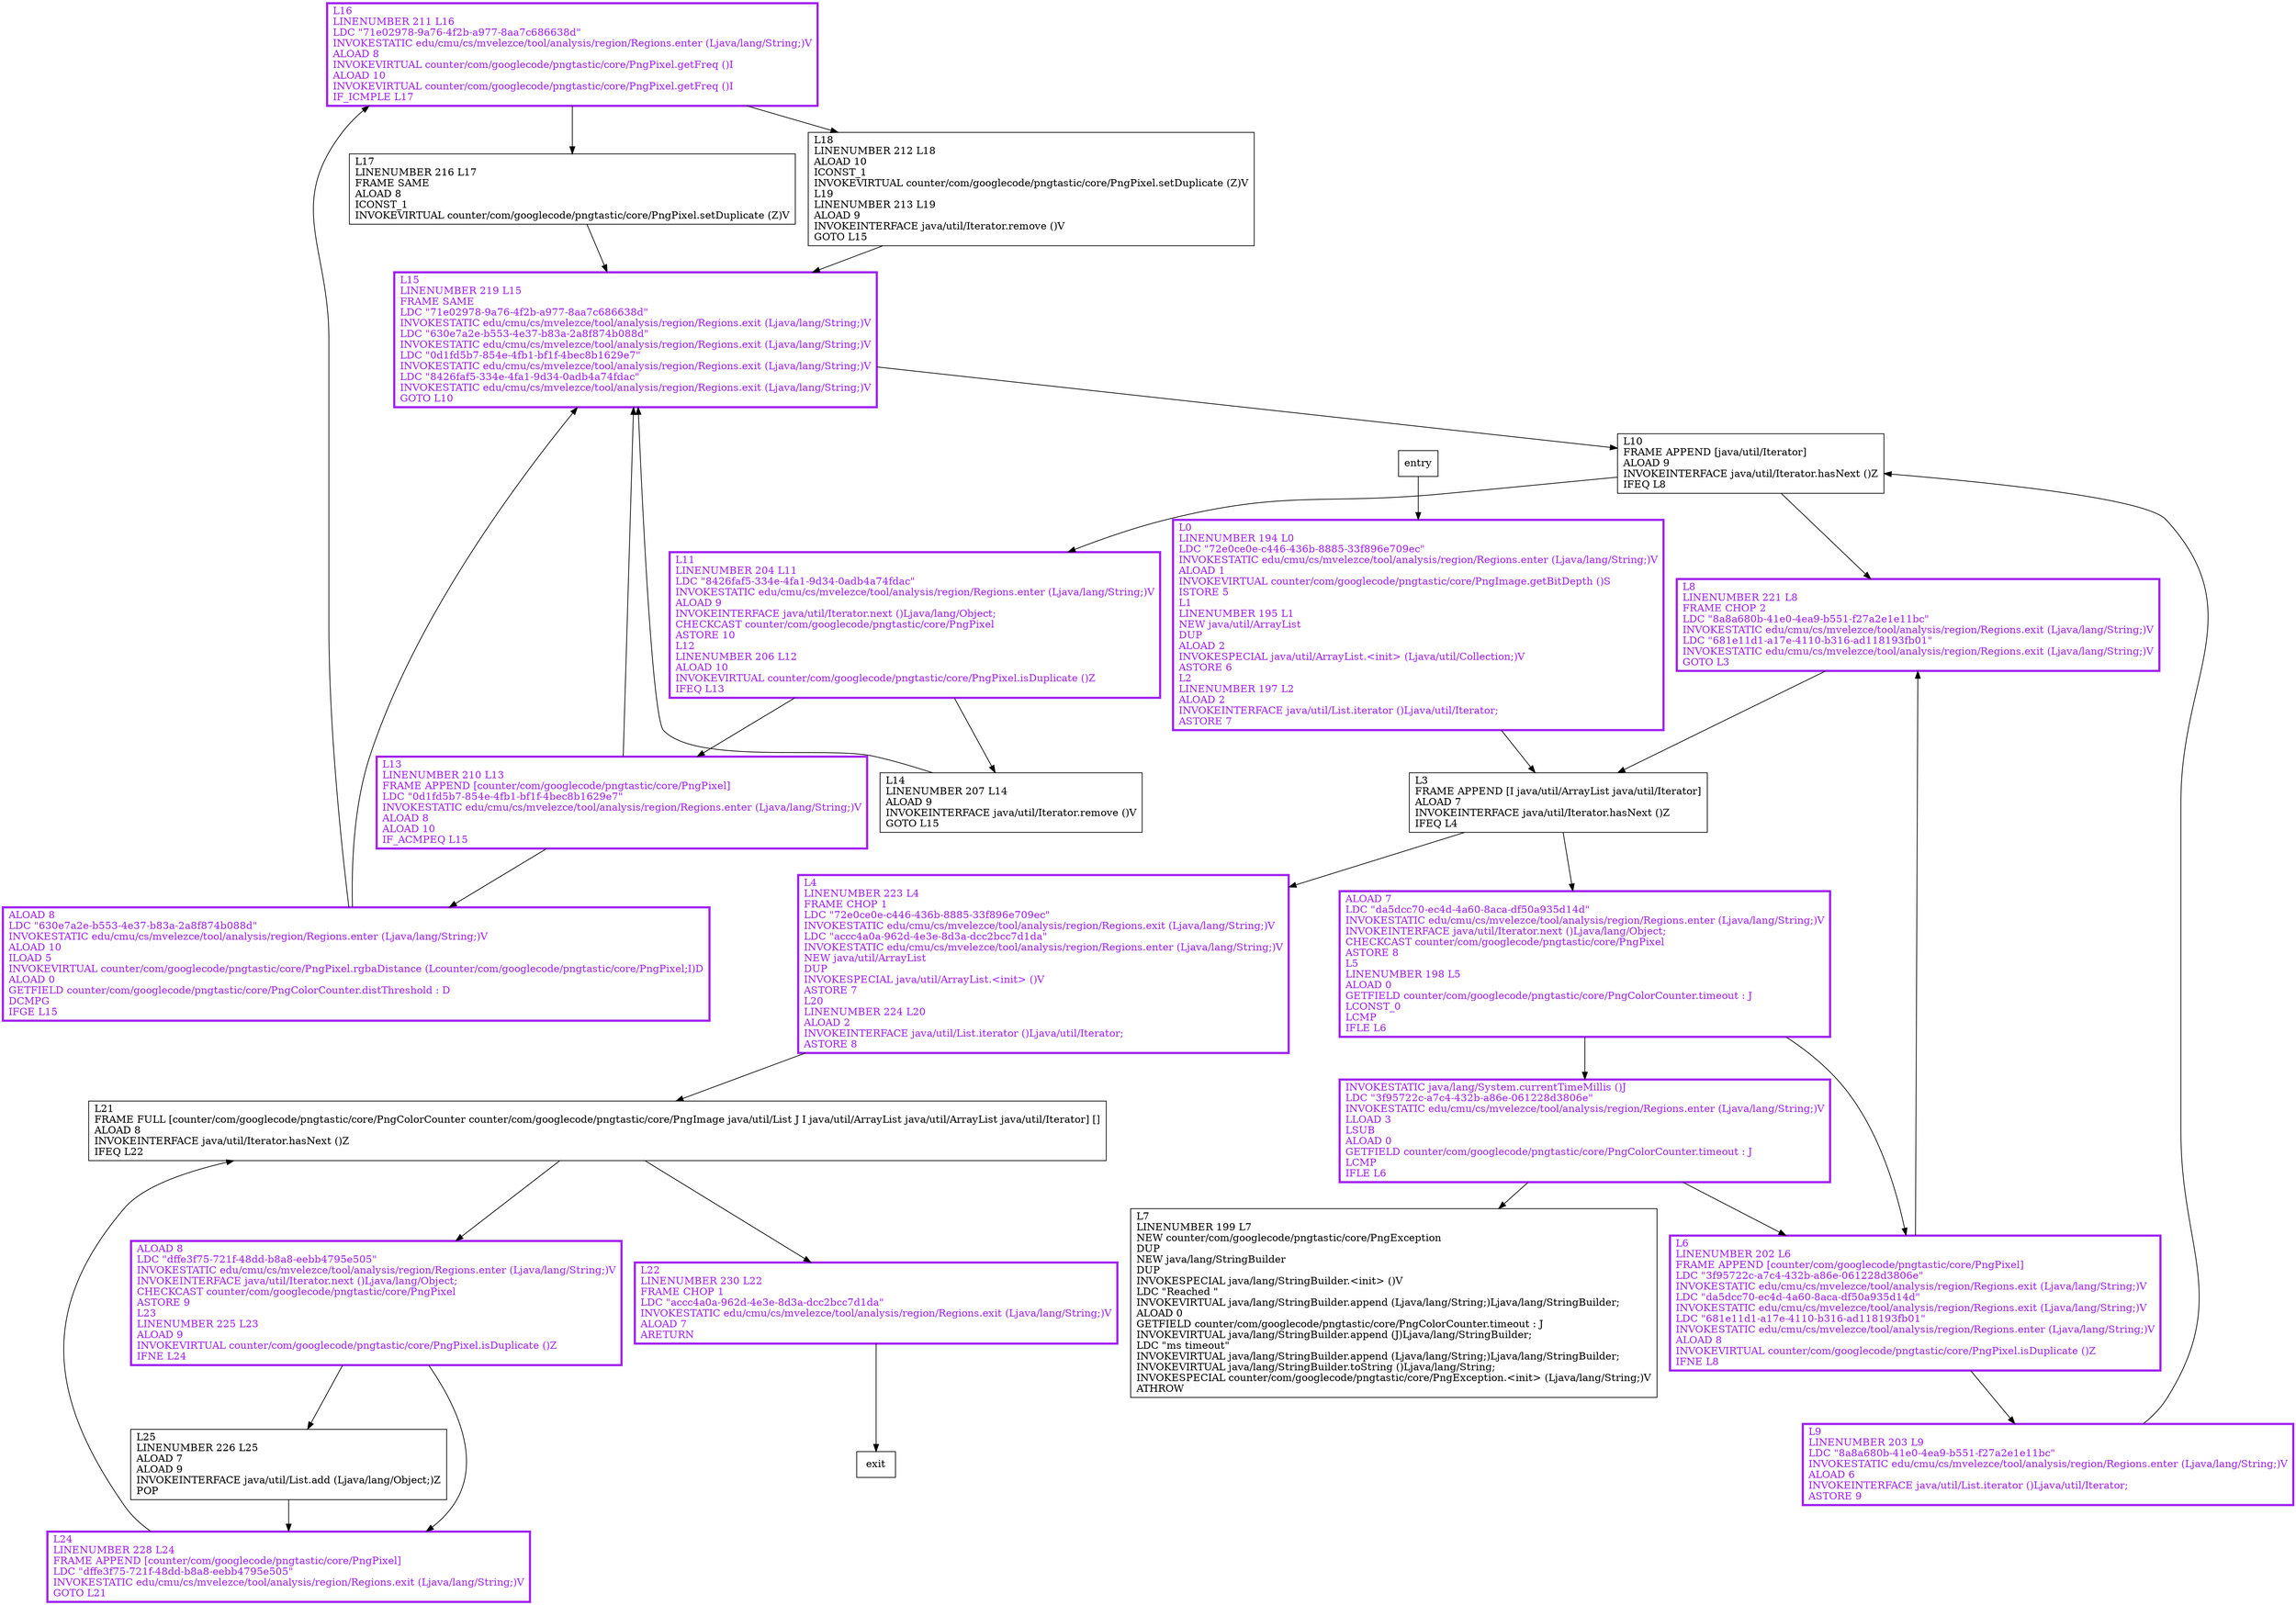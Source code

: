 digraph getMergedColors {
node [shape=record];
70736033 [label="L16\lLINENUMBER 211 L16\lLDC \"71e02978-9a76-4f2b-a977-8aa7c686638d\"\lINVOKESTATIC edu/cmu/cs/mvelezce/tool/analysis/region/Regions.enter (Ljava/lang/String;)V\lALOAD 8\lINVOKEVIRTUAL counter/com/googlecode/pngtastic/core/PngPixel.getFreq ()I\lALOAD 10\lINVOKEVIRTUAL counter/com/googlecode/pngtastic/core/PngPixel.getFreq ()I\lIF_ICMPLE L17\l"];
1573560280 [label="ALOAD 8\lLDC \"dffe3f75-721f-48dd-b8a8-eebb4795e505\"\lINVOKESTATIC edu/cmu/cs/mvelezce/tool/analysis/region/Regions.enter (Ljava/lang/String;)V\lINVOKEINTERFACE java/util/Iterator.next ()Ljava/lang/Object;\lCHECKCAST counter/com/googlecode/pngtastic/core/PngPixel\lASTORE 9\lL23\lLINENUMBER 225 L23\lALOAD 9\lINVOKEVIRTUAL counter/com/googlecode/pngtastic/core/PngPixel.isDuplicate ()Z\lIFNE L24\l"];
52820620 [label="L24\lLINENUMBER 228 L24\lFRAME APPEND [counter/com/googlecode/pngtastic/core/PngPixel]\lLDC \"dffe3f75-721f-48dd-b8a8-eebb4795e505\"\lINVOKESTATIC edu/cmu/cs/mvelezce/tool/analysis/region/Regions.exit (Ljava/lang/String;)V\lGOTO L21\l"];
704024200 [label="L22\lLINENUMBER 230 L22\lFRAME CHOP 1\lLDC \"accc4a0a-962d-4e3e-8d3a-dcc2bcc7d1da\"\lINVOKESTATIC edu/cmu/cs/mvelezce/tool/analysis/region/Regions.exit (Ljava/lang/String;)V\lALOAD 7\lARETURN\l"];
33614538 [label="L3\lFRAME APPEND [I java/util/ArrayList java/util/Iterator]\lALOAD 7\lINVOKEINTERFACE java/util/Iterator.hasNext ()Z\lIFEQ L4\l"];
880886753 [label="ALOAD 7\lLDC \"da5dcc70-ec4d-4a60-8aca-df50a935d14d\"\lINVOKESTATIC edu/cmu/cs/mvelezce/tool/analysis/region/Regions.enter (Ljava/lang/String;)V\lINVOKEINTERFACE java/util/Iterator.next ()Ljava/lang/Object;\lCHECKCAST counter/com/googlecode/pngtastic/core/PngPixel\lASTORE 8\lL5\lLINENUMBER 198 L5\lALOAD 0\lGETFIELD counter/com/googlecode/pngtastic/core/PngColorCounter.timeout : J\lLCONST_0\lLCMP\lIFLE L6\l"];
345811352 [label="L8\lLINENUMBER 221 L8\lFRAME CHOP 2\lLDC \"8a8a680b-41e0-4ea9-b551-f27a2e1e11bc\"\lINVOKESTATIC edu/cmu/cs/mvelezce/tool/analysis/region/Regions.exit (Ljava/lang/String;)V\lLDC \"681e11d1-a17e-4110-b316-ad118193fb01\"\lINVOKESTATIC edu/cmu/cs/mvelezce/tool/analysis/region/Regions.exit (Ljava/lang/String;)V\lGOTO L3\l"];
599021228 [label="L6\lLINENUMBER 202 L6\lFRAME APPEND [counter/com/googlecode/pngtastic/core/PngPixel]\lLDC \"3f95722c-a7c4-432b-a86e-061228d3806e\"\lINVOKESTATIC edu/cmu/cs/mvelezce/tool/analysis/region/Regions.exit (Ljava/lang/String;)V\lLDC \"da5dcc70-ec4d-4a60-8aca-df50a935d14d\"\lINVOKESTATIC edu/cmu/cs/mvelezce/tool/analysis/region/Regions.exit (Ljava/lang/String;)V\lLDC \"681e11d1-a17e-4110-b316-ad118193fb01\"\lINVOKESTATIC edu/cmu/cs/mvelezce/tool/analysis/region/Regions.enter (Ljava/lang/String;)V\lALOAD 8\lINVOKEVIRTUAL counter/com/googlecode/pngtastic/core/PngPixel.isDuplicate ()Z\lIFNE L8\l"];
1051286562 [label="L18\lLINENUMBER 212 L18\lALOAD 10\lICONST_1\lINVOKEVIRTUAL counter/com/googlecode/pngtastic/core/PngPixel.setDuplicate (Z)V\lL19\lLINENUMBER 213 L19\lALOAD 9\lINVOKEINTERFACE java/util/Iterator.remove ()V\lGOTO L15\l"];
459885056 [label="L21\lFRAME FULL [counter/com/googlecode/pngtastic/core/PngColorCounter counter/com/googlecode/pngtastic/core/PngImage java/util/List J I java/util/ArrayList java/util/ArrayList java/util/Iterator] []\lALOAD 8\lINVOKEINTERFACE java/util/Iterator.hasNext ()Z\lIFEQ L22\l"];
955601872 [label="L15\lLINENUMBER 219 L15\lFRAME SAME\lLDC \"71e02978-9a76-4f2b-a977-8aa7c686638d\"\lINVOKESTATIC edu/cmu/cs/mvelezce/tool/analysis/region/Regions.exit (Ljava/lang/String;)V\lLDC \"630e7a2e-b553-4e37-b83a-2a8f874b088d\"\lINVOKESTATIC edu/cmu/cs/mvelezce/tool/analysis/region/Regions.exit (Ljava/lang/String;)V\lLDC \"0d1fd5b7-854e-4fb1-bf1f-4bec8b1629e7\"\lINVOKESTATIC edu/cmu/cs/mvelezce/tool/analysis/region/Regions.exit (Ljava/lang/String;)V\lLDC \"8426faf5-334e-4fa1-9d34-0adb4a74fdac\"\lINVOKESTATIC edu/cmu/cs/mvelezce/tool/analysis/region/Regions.exit (Ljava/lang/String;)V\lGOTO L10\l"];
116790936 [label="L25\lLINENUMBER 226 L25\lALOAD 7\lALOAD 9\lINVOKEINTERFACE java/util/List.add (Ljava/lang/Object;)Z\lPOP\l"];
1910710424 [label="L11\lLINENUMBER 204 L11\lLDC \"8426faf5-334e-4fa1-9d34-0adb4a74fdac\"\lINVOKESTATIC edu/cmu/cs/mvelezce/tool/analysis/region/Regions.enter (Ljava/lang/String;)V\lALOAD 9\lINVOKEINTERFACE java/util/Iterator.next ()Ljava/lang/Object;\lCHECKCAST counter/com/googlecode/pngtastic/core/PngPixel\lASTORE 10\lL12\lLINENUMBER 206 L12\lALOAD 10\lINVOKEVIRTUAL counter/com/googlecode/pngtastic/core/PngPixel.isDuplicate ()Z\lIFEQ L13\l"];
1020026786 [label="L10\lFRAME APPEND [java/util/Iterator]\lALOAD 9\lINVOKEINTERFACE java/util/Iterator.hasNext ()Z\lIFEQ L8\l"];
743502251 [label="L17\lLINENUMBER 216 L17\lFRAME SAME\lALOAD 8\lICONST_1\lINVOKEVIRTUAL counter/com/googlecode/pngtastic/core/PngPixel.setDuplicate (Z)V\l"];
2100561344 [label="L0\lLINENUMBER 194 L0\lLDC \"72e0ce0e-c446-436b-8885-33f896e709ec\"\lINVOKESTATIC edu/cmu/cs/mvelezce/tool/analysis/region/Regions.enter (Ljava/lang/String;)V\lALOAD 1\lINVOKEVIRTUAL counter/com/googlecode/pngtastic/core/PngImage.getBitDepth ()S\lISTORE 5\lL1\lLINENUMBER 195 L1\lNEW java/util/ArrayList\lDUP\lALOAD 2\lINVOKESPECIAL java/util/ArrayList.\<init\> (Ljava/util/Collection;)V\lASTORE 6\lL2\lLINENUMBER 197 L2\lALOAD 2\lINVOKEINTERFACE java/util/List.iterator ()Ljava/util/Iterator;\lASTORE 7\l"];
1350194102 [label="ALOAD 8\lLDC \"630e7a2e-b553-4e37-b83a-2a8f874b088d\"\lINVOKESTATIC edu/cmu/cs/mvelezce/tool/analysis/region/Regions.enter (Ljava/lang/String;)V\lALOAD 10\lILOAD 5\lINVOKEVIRTUAL counter/com/googlecode/pngtastic/core/PngPixel.rgbaDistance (Lcounter/com/googlecode/pngtastic/core/PngPixel;I)D\lALOAD 0\lGETFIELD counter/com/googlecode/pngtastic/core/PngColorCounter.distThreshold : D\lDCMPG\lIFGE L15\l"];
362585233 [label="L9\lLINENUMBER 203 L9\lLDC \"8a8a680b-41e0-4ea9-b551-f27a2e1e11bc\"\lINVOKESTATIC edu/cmu/cs/mvelezce/tool/analysis/region/Regions.enter (Ljava/lang/String;)V\lALOAD 6\lINVOKEINTERFACE java/util/List.iterator ()Ljava/util/Iterator;\lASTORE 9\l"];
1232873082 [label="L14\lLINENUMBER 207 L14\lALOAD 9\lINVOKEINTERFACE java/util/Iterator.remove ()V\lGOTO L15\l"];
945657984 [label="L13\lLINENUMBER 210 L13\lFRAME APPEND [counter/com/googlecode/pngtastic/core/PngPixel]\lLDC \"0d1fd5b7-854e-4fb1-bf1f-4bec8b1629e7\"\lINVOKESTATIC edu/cmu/cs/mvelezce/tool/analysis/region/Regions.enter (Ljava/lang/String;)V\lALOAD 8\lALOAD 10\lIF_ACMPEQ L15\l"];
681545876 [label="L4\lLINENUMBER 223 L4\lFRAME CHOP 1\lLDC \"72e0ce0e-c446-436b-8885-33f896e709ec\"\lINVOKESTATIC edu/cmu/cs/mvelezce/tool/analysis/region/Regions.exit (Ljava/lang/String;)V\lLDC \"accc4a0a-962d-4e3e-8d3a-dcc2bcc7d1da\"\lINVOKESTATIC edu/cmu/cs/mvelezce/tool/analysis/region/Regions.enter (Ljava/lang/String;)V\lNEW java/util/ArrayList\lDUP\lINVOKESPECIAL java/util/ArrayList.\<init\> ()V\lASTORE 7\lL20\lLINENUMBER 224 L20\lALOAD 2\lINVOKEINTERFACE java/util/List.iterator ()Ljava/util/Iterator;\lASTORE 8\l"];
2129878303 [label="INVOKESTATIC java/lang/System.currentTimeMillis ()J\lLDC \"3f95722c-a7c4-432b-a86e-061228d3806e\"\lINVOKESTATIC edu/cmu/cs/mvelezce/tool/analysis/region/Regions.enter (Ljava/lang/String;)V\lLLOAD 3\lLSUB\lALOAD 0\lGETFIELD counter/com/googlecode/pngtastic/core/PngColorCounter.timeout : J\lLCMP\lIFLE L6\l"];
716990821 [label="L7\lLINENUMBER 199 L7\lNEW counter/com/googlecode/pngtastic/core/PngException\lDUP\lNEW java/lang/StringBuilder\lDUP\lINVOKESPECIAL java/lang/StringBuilder.\<init\> ()V\lLDC \"Reached \"\lINVOKEVIRTUAL java/lang/StringBuilder.append (Ljava/lang/String;)Ljava/lang/StringBuilder;\lALOAD 0\lGETFIELD counter/com/googlecode/pngtastic/core/PngColorCounter.timeout : J\lINVOKEVIRTUAL java/lang/StringBuilder.append (J)Ljava/lang/StringBuilder;\lLDC \"ms timeout\"\lINVOKEVIRTUAL java/lang/StringBuilder.append (Ljava/lang/String;)Ljava/lang/StringBuilder;\lINVOKEVIRTUAL java/lang/StringBuilder.toString ()Ljava/lang/String;\lINVOKESPECIAL counter/com/googlecode/pngtastic/core/PngException.\<init\> (Ljava/lang/String;)V\lATHROW\l"];
entry;
exit;
70736033 -> 743502251;
70736033 -> 1051286562;
704024200 -> exit;
345811352 -> 33614538;
459885056 -> 1573560280;
459885056 -> 704024200;
1910710424 -> 1232873082;
1910710424 -> 945657984;
1020026786 -> 1910710424;
1020026786 -> 345811352;
743502251 -> 955601872;
2100561344 -> 33614538;
945657984 -> 955601872;
945657984 -> 1350194102;
2129878303 -> 599021228;
2129878303 -> 716990821;
1573560280 -> 116790936;
1573560280 -> 52820620;
52820620 -> 459885056;
33614538 -> 681545876;
33614538 -> 880886753;
880886753 -> 2129878303;
880886753 -> 599021228;
599021228 -> 362585233;
599021228 -> 345811352;
1051286562 -> 955601872;
entry -> 2100561344;
955601872 -> 1020026786;
116790936 -> 52820620;
1350194102 -> 70736033;
1350194102 -> 955601872;
362585233 -> 1020026786;
1232873082 -> 955601872;
681545876 -> 459885056;
70736033[fontcolor="purple", penwidth=3, color="purple"];
1573560280[fontcolor="purple", penwidth=3, color="purple"];
52820620[fontcolor="purple", penwidth=3, color="purple"];
704024200[fontcolor="purple", penwidth=3, color="purple"];
880886753[fontcolor="purple", penwidth=3, color="purple"];
345811352[fontcolor="purple", penwidth=3, color="purple"];
599021228[fontcolor="purple", penwidth=3, color="purple"];
955601872[fontcolor="purple", penwidth=3, color="purple"];
1910710424[fontcolor="purple", penwidth=3, color="purple"];
2100561344[fontcolor="purple", penwidth=3, color="purple"];
1350194102[fontcolor="purple", penwidth=3, color="purple"];
362585233[fontcolor="purple", penwidth=3, color="purple"];
945657984[fontcolor="purple", penwidth=3, color="purple"];
681545876[fontcolor="purple", penwidth=3, color="purple"];
2129878303[fontcolor="purple", penwidth=3, color="purple"];
}

